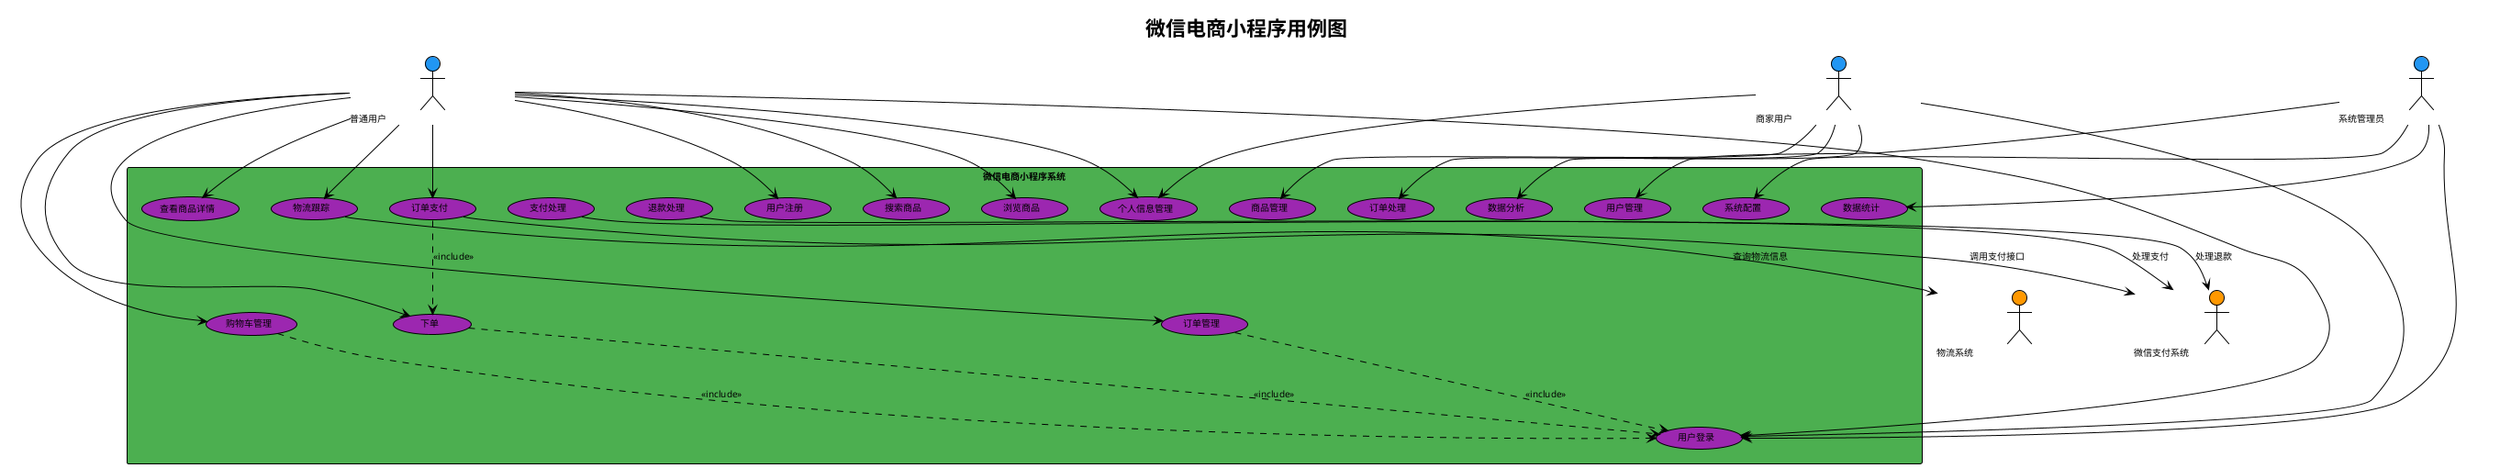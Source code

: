 @startuml
!theme plain
skinparam backgroundColor #FFFFFF
skinparam defaultFontSize 10
skinparam minClassWidth 180
skinparam wrapWidth 150

title 微信电商小程序用例图

' 定义参与者
actor "普通用户" as User #2196F3
actor "商家用户" as Merchant #2196F3
actor "系统管理员" as Admin #2196F3

' 定义外部系统
actor "微信支付系统" as WeChatPay #FF9800
actor "物流系统" as Logistics #FF9800

' 定义系统边界
rectangle "微信电商小程序系统" as System #4CAF50 {
  
  ' 用户基础功能
  usecase "用户注册" as UC01 #9C27B0
  usecase "用户登录" as UC02 #9C27B0
  usecase "个人信息管理" as UC03 #9C27B0
  
  ' 商品相关功能
  usecase "浏览商品" as UC04 #9C27B0
  usecase "搜索商品" as UC05 #9C27B0
  usecase "查看商品详情" as UC06 #9C27B0
  
  ' 交易相关功能
  usecase "购物车管理" as UC07 #9C27B0
  usecase "下单" as UC08 #9C27B0
  usecase "订单支付" as UC09 #9C27B0
  usecase "订单管理" as UC10 #9C27B0
  
  ' 商家功能
  usecase "商品管理" as UC11 #9C27B0
  usecase "订单处理" as UC12 #9C27B0
  usecase "数据分析" as UC13 #9C27B0
  
  ' 系统管理功能
  usecase "用户管理" as UC14 #9C27B0
  usecase "系统配置" as UC15 #9C27B0
  usecase "数据统计" as UC16 #9C27B0
  
  ' 支付相关
  usecase "支付处理" as UC17 #9C27B0
  usecase "退款处理" as UC18 #9C27B0
  
  ' 物流相关
  usecase "物流跟踪" as UC19 #9C27B0
}

' 用户关联
User --> UC01
User --> UC02
User --> UC03
User --> UC04
User --> UC05
User --> UC06
User --> UC07
User --> UC08
User --> UC09
User --> UC10
User --> UC19

' 商家关联
Merchant --> UC02
Merchant --> UC03
Merchant --> UC11
Merchant --> UC12
Merchant --> UC13

' 管理员关联
Admin --> UC02
Admin --> UC14
Admin --> UC15
Admin --> UC16

' 外部系统关联
UC09 --> WeChatPay : 调用支付接口
UC17 --> WeChatPay : 处理支付
UC18 --> WeChatPay : 处理退款
UC19 --> Logistics : 查询物流信息

' 用例关系
UC08 ..> UC02 : <<include>>
UC09 ..> UC08 : <<include>>
UC10 ..> UC02 : <<include>>
UC07 ..> UC02 : <<include>>

@enduml